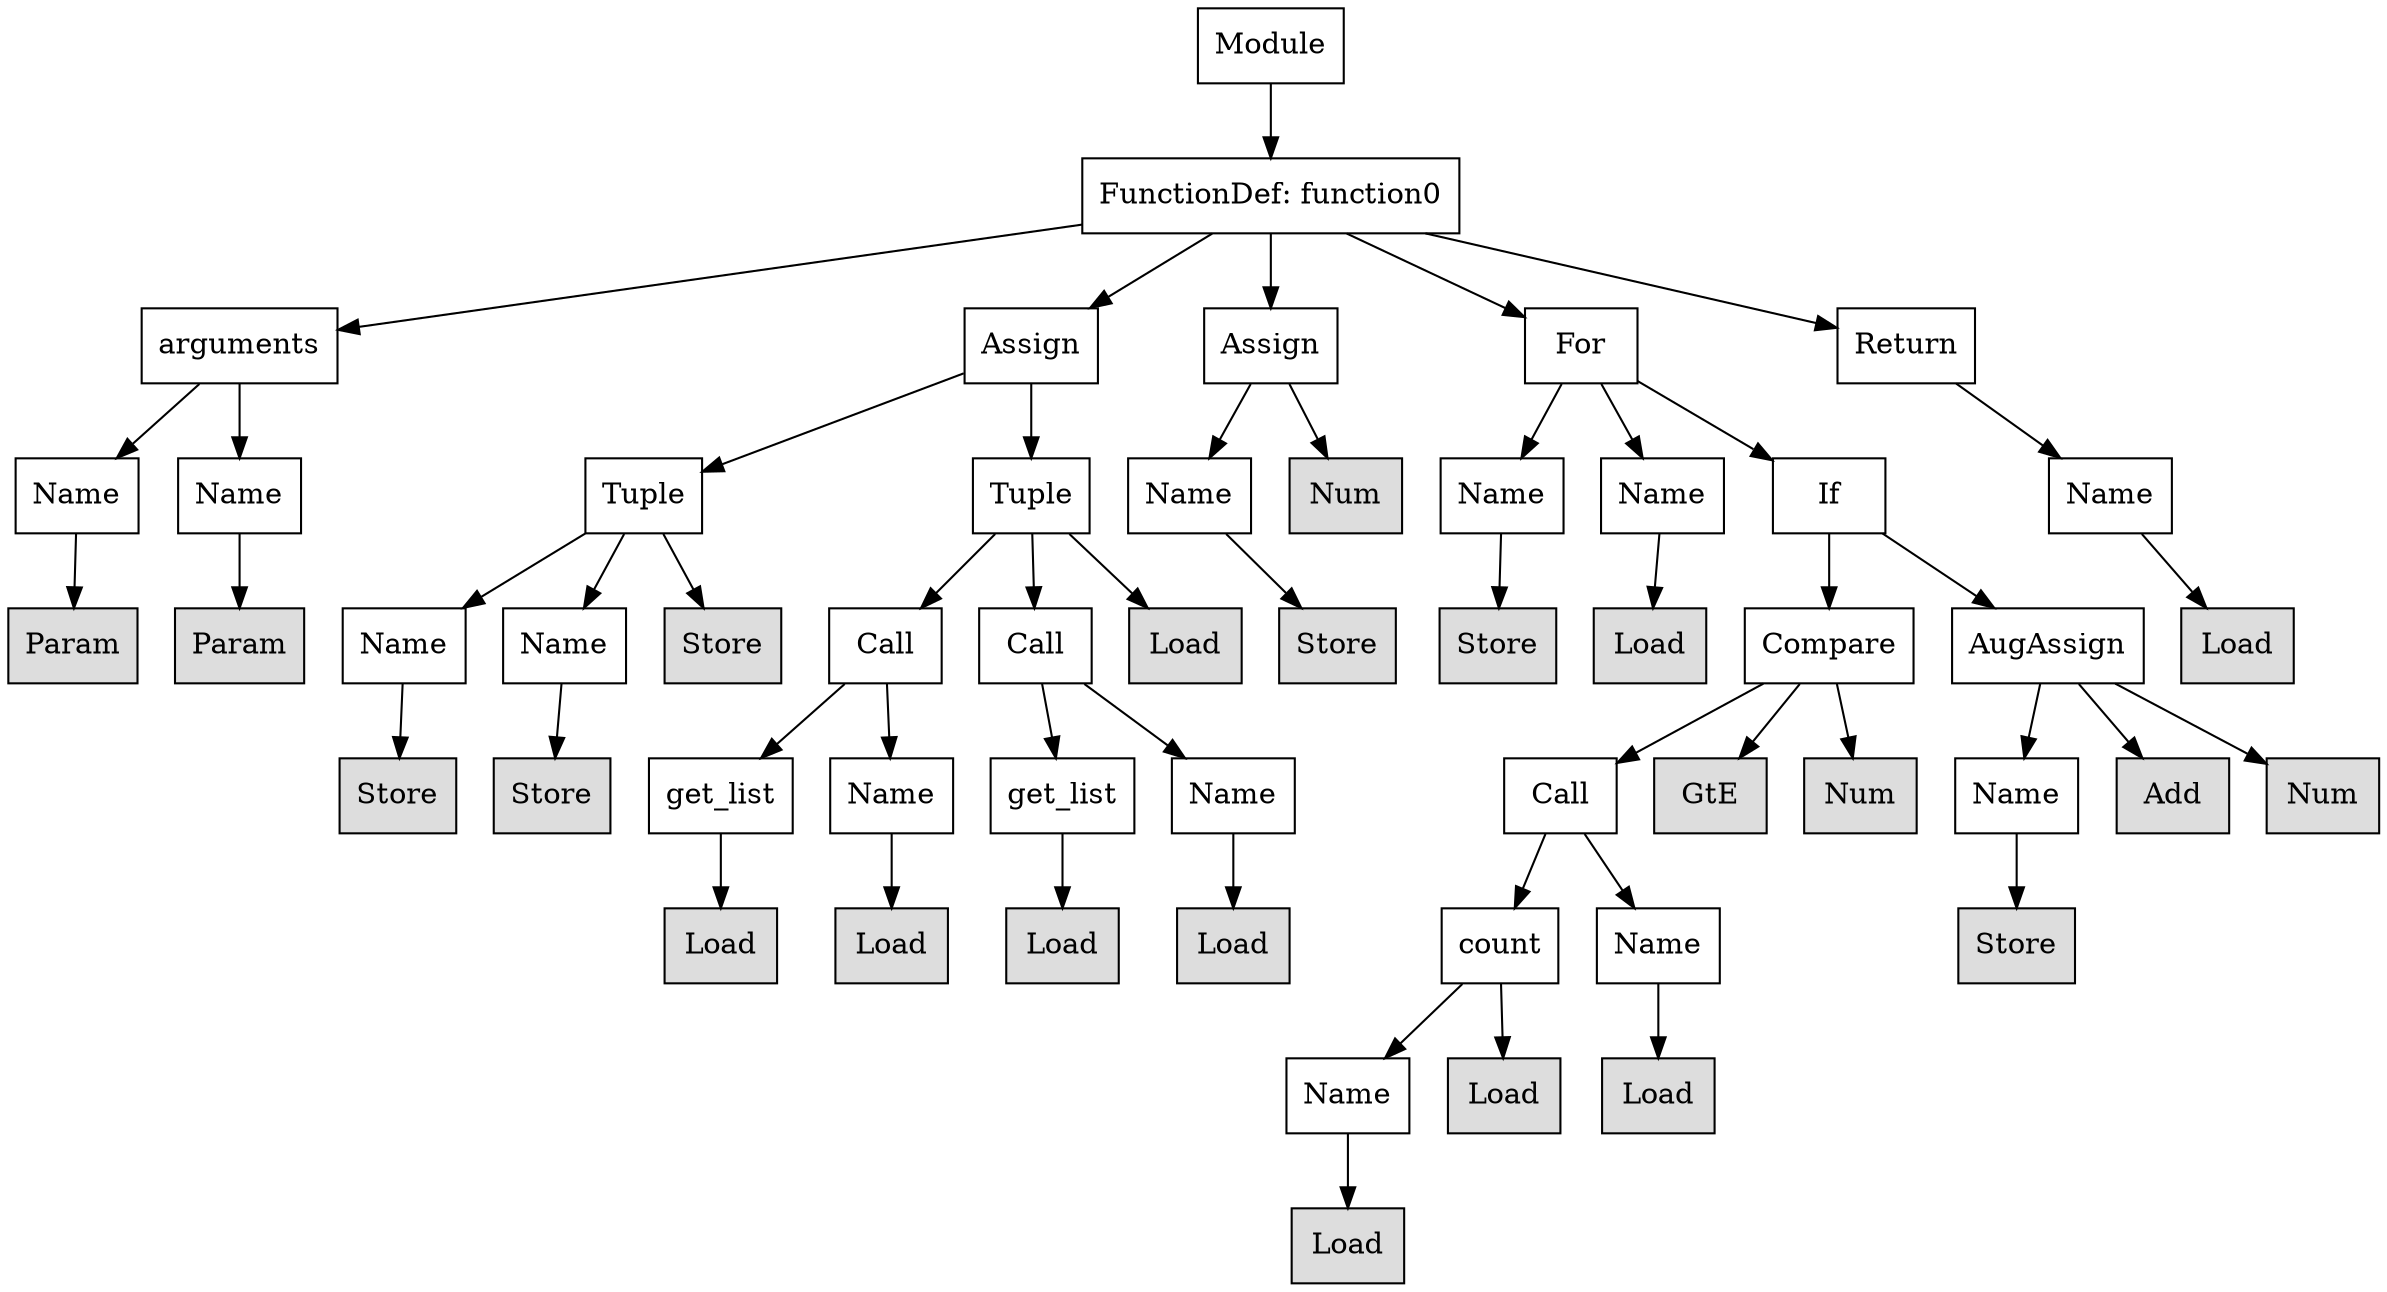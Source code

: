 digraph G {
n0 [shape=rect, label="Module"];
n1 [shape=rect, label="FunctionDef: function0"];
n2 [shape=rect, label="arguments"];
n3 [shape=rect, label="Assign"];
n4 [shape=rect, label="Assign"];
n5 [shape=rect, label="For"];
n6 [shape=rect, label="Return"];
n7 [shape=rect, label="Name"];
n8 [shape=rect, label="Name"];
n9 [shape=rect, label="Tuple"];
n10 [shape=rect, label="Tuple"];
n11 [shape=rect, label="Name"];
n12 [shape=rect, label="Num" style="filled" fillcolor="#dddddd"];
n13 [shape=rect, label="Name"];
n14 [shape=rect, label="Name"];
n15 [shape=rect, label="If"];
n16 [shape=rect, label="Name"];
n17 [shape=rect, label="Param" style="filled" fillcolor="#dddddd"];
n18 [shape=rect, label="Param" style="filled" fillcolor="#dddddd"];
n19 [shape=rect, label="Name"];
n20 [shape=rect, label="Name"];
n21 [shape=rect, label="Store" style="filled" fillcolor="#dddddd"];
n22 [shape=rect, label="Call"];
n23 [shape=rect, label="Call"];
n24 [shape=rect, label="Load" style="filled" fillcolor="#dddddd"];
n25 [shape=rect, label="Store" style="filled" fillcolor="#dddddd"];
n26 [shape=rect, label="Store" style="filled" fillcolor="#dddddd"];
n27 [shape=rect, label="Load" style="filled" fillcolor="#dddddd"];
n28 [shape=rect, label="Compare"];
n29 [shape=rect, label="AugAssign"];
n30 [shape=rect, label="Load" style="filled" fillcolor="#dddddd"];
n31 [shape=rect, label="Store" style="filled" fillcolor="#dddddd"];
n32 [shape=rect, label="Store" style="filled" fillcolor="#dddddd"];
n33 [shape=rect, label="get_list"];
n34 [shape=rect, label="Name"];
n35 [shape=rect, label="get_list"];
n36 [shape=rect, label="Name"];
n37 [shape=rect, label="Call"];
n38 [shape=rect, label="GtE" style="filled" fillcolor="#dddddd"];
n39 [shape=rect, label="Num" style="filled" fillcolor="#dddddd"];
n40 [shape=rect, label="Name"];
n41 [shape=rect, label="Add" style="filled" fillcolor="#dddddd"];
n42 [shape=rect, label="Num" style="filled" fillcolor="#dddddd"];
n43 [shape=rect, label="Load" style="filled" fillcolor="#dddddd"];
n44 [shape=rect, label="Load" style="filled" fillcolor="#dddddd"];
n45 [shape=rect, label="Load" style="filled" fillcolor="#dddddd"];
n46 [shape=rect, label="Load" style="filled" fillcolor="#dddddd"];
n47 [shape=rect, label="count"];
n48 [shape=rect, label="Name"];
n49 [shape=rect, label="Store" style="filled" fillcolor="#dddddd"];
n50 [shape=rect, label="Name"];
n51 [shape=rect, label="Load" style="filled" fillcolor="#dddddd"];
n52 [shape=rect, label="Load" style="filled" fillcolor="#dddddd"];
n53 [shape=rect, label="Load" style="filled" fillcolor="#dddddd"];
n0 -> n1;
n1 -> n2;
n1 -> n3;
n1 -> n4;
n1 -> n5;
n1 -> n6;
n2 -> n7;
n2 -> n8;
n3 -> n9;
n3 -> n10;
n4 -> n11;
n4 -> n12;
n5 -> n13;
n5 -> n14;
n5 -> n15;
n6 -> n16;
n7 -> n17;
n8 -> n18;
n9 -> n19;
n9 -> n20;
n9 -> n21;
n10 -> n22;
n10 -> n23;
n10 -> n24;
n11 -> n25;
n13 -> n26;
n14 -> n27;
n15 -> n28;
n15 -> n29;
n16 -> n30;
n19 -> n31;
n20 -> n32;
n22 -> n33;
n22 -> n34;
n23 -> n35;
n23 -> n36;
n28 -> n37;
n28 -> n38;
n28 -> n39;
n29 -> n40;
n29 -> n41;
n29 -> n42;
n33 -> n43;
n34 -> n44;
n35 -> n45;
n36 -> n46;
n37 -> n47;
n37 -> n48;
n40 -> n49;
n47 -> n50;
n47 -> n51;
n48 -> n52;
n50 -> n53;
}
